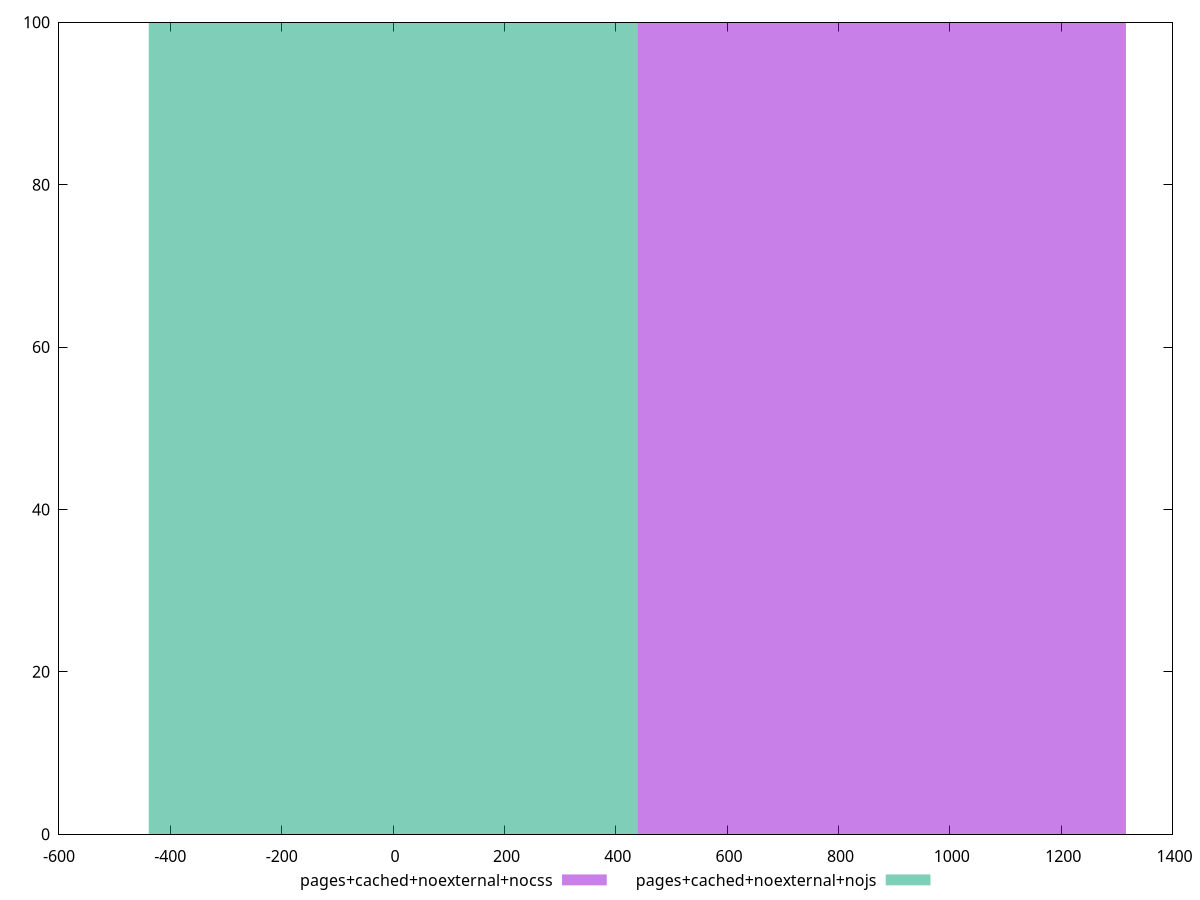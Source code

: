 reset
set terminal svg size 640, 500 enhanced background rgb 'white'
set output "reprap/uses-rel-preload/comparison/histogram/9_vs_10.svg"

$pagesCachedNoexternalNocss <<EOF
877.5995955470003 100
EOF

$pagesCachedNoexternalNojs <<EOF
0 100
EOF

set key outside below
set boxwidth 877.5995955470003
set yrange [0:100]
set style fill transparent solid 0.5 noborder

plot \
  $pagesCachedNoexternalNocss title "pages+cached+noexternal+nocss" with boxes, \
  $pagesCachedNoexternalNojs title "pages+cached+noexternal+nojs" with boxes, \


reset